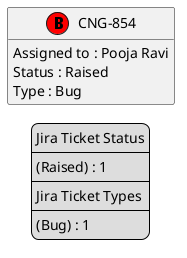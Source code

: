 @startuml
'https://plantuml.com/class-diagram

' GENERATE CLASS DIAGRAM ===========
' Generated at    : Wed Apr 17 17:35:20 CEST 2024

hide empty members

legend
Jira Ticket Status
----
(Raised) : 1
----
Jira Ticket Types
----
(Bug) : 1
end legend


' Tickets =======
class "CNG-854" << (B,red) >> {
  Assigned to : Pooja Ravi
  Status : Raised
  Type : Bug
}



' Links =======


@enduml
